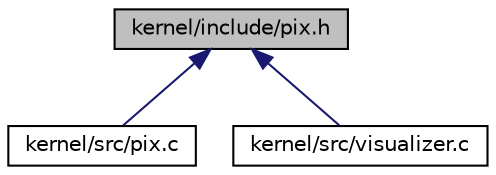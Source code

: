 digraph "kernel/include/pix.h"
{
 // LATEX_PDF_SIZE
  edge [fontname="Helvetica",fontsize="10",labelfontname="Helvetica",labelfontsize="10"];
  node [fontname="Helvetica",fontsize="10",shape=record];
  Node1 [label="kernel/include/pix.h",height=0.2,width=0.4,color="black", fillcolor="grey75", style="filled", fontcolor="black",tooltip="prototypes and constants for Neopixel driver"];
  Node1 -> Node2 [dir="back",color="midnightblue",fontsize="10",style="solid",fontname="Helvetica"];
  Node2 [label="kernel/src/pix.c",height=0.2,width=0.4,color="black", fillcolor="white", style="filled",URL="$pix_8c.html",tooltip="pwm driver for ws2812b \"neopixel\""];
  Node1 -> Node3 [dir="back",color="midnightblue",fontsize="10",style="solid",fontname="Helvetica"];
  Node3 [label="kernel/src/visualizer.c",height=0.2,width=0.4,color="black", fillcolor="white", style="filled",URL="$visualizer_8c.html",tooltip="implementation of color visualizer"];
}
